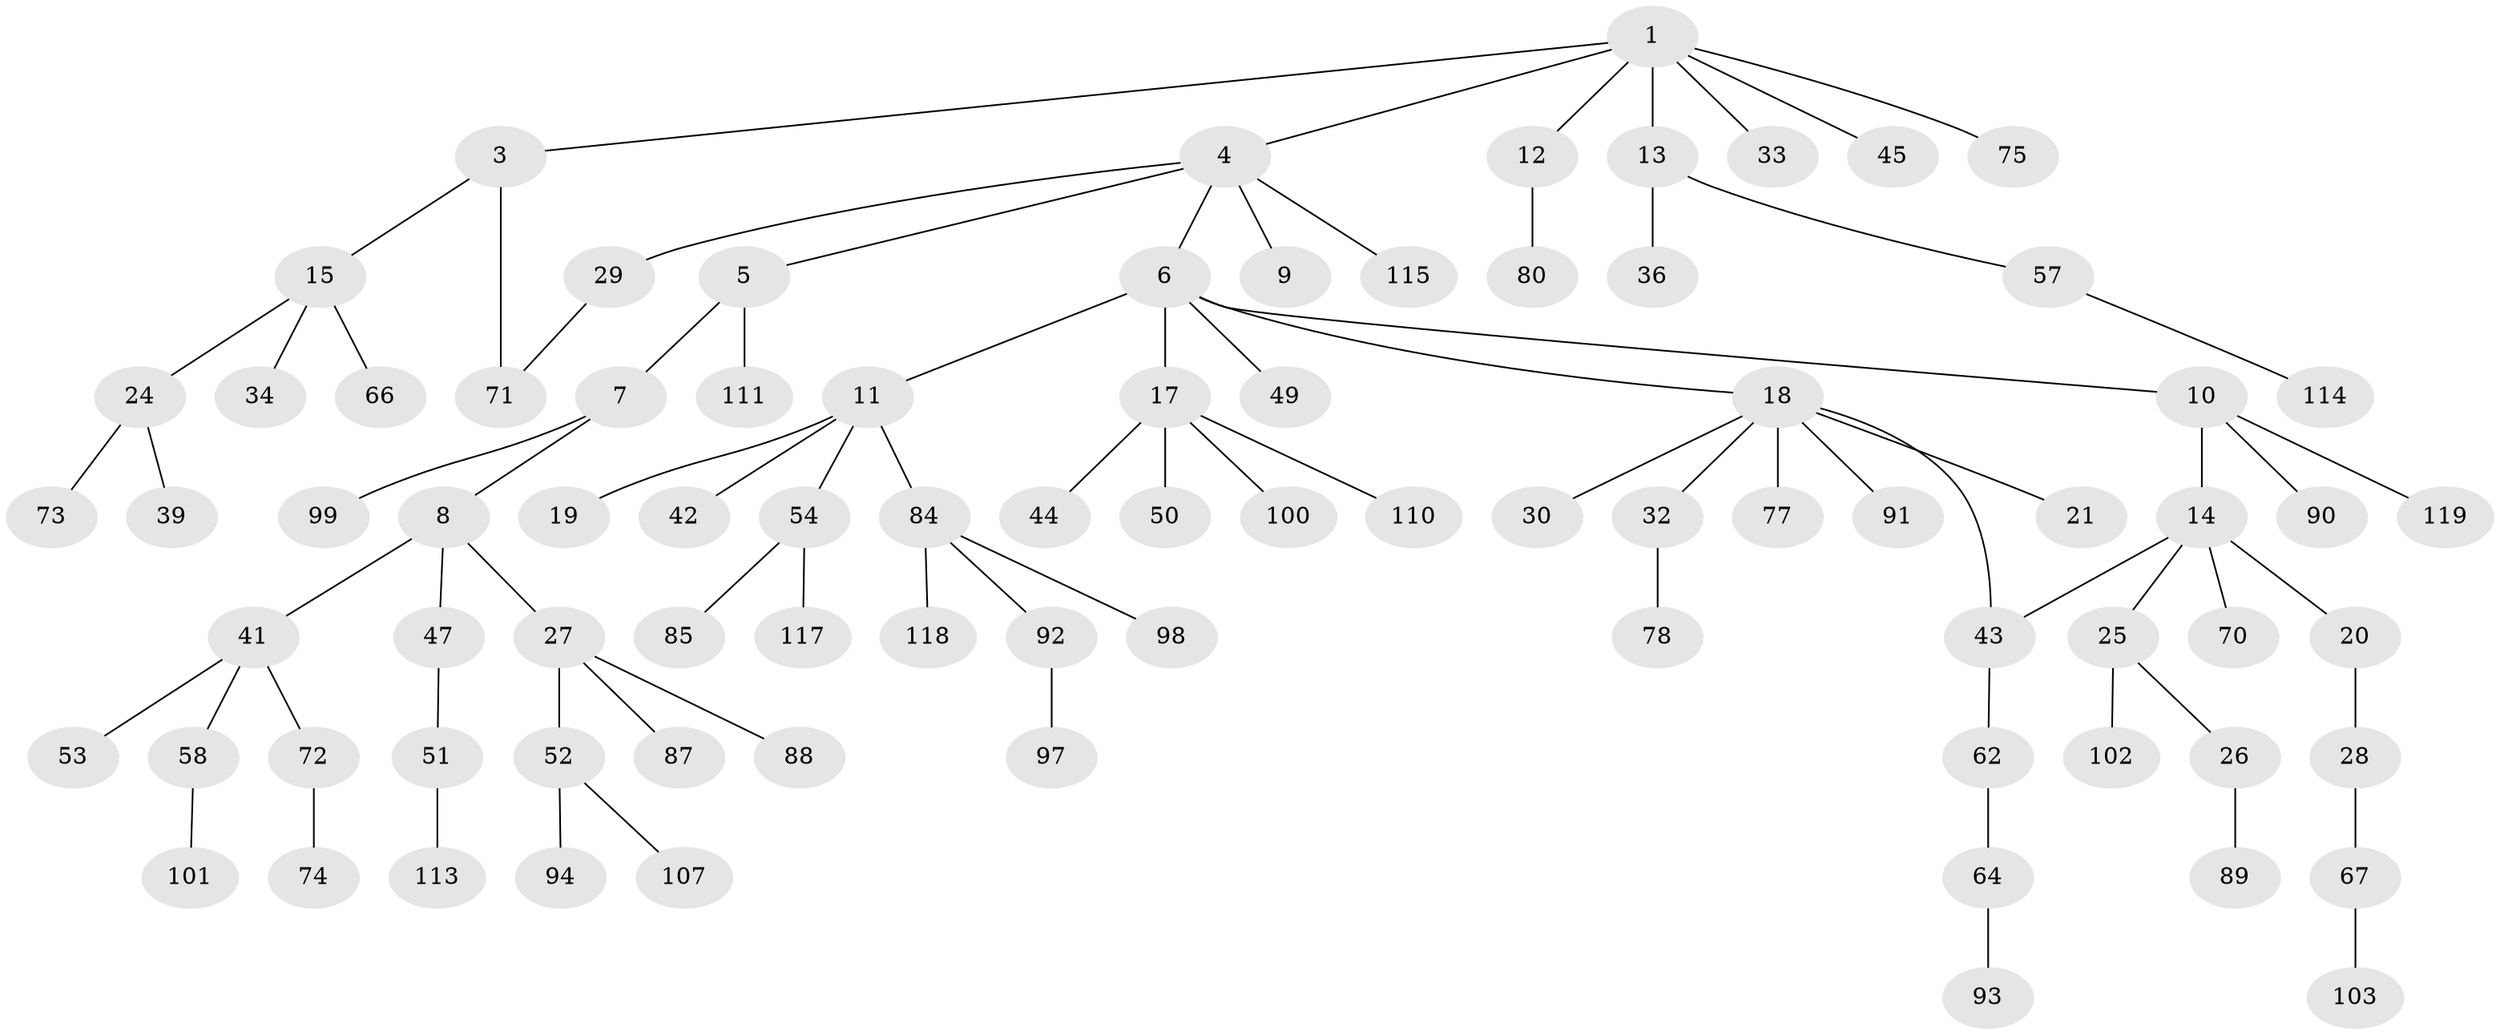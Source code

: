 // original degree distribution, {3: 0.16806722689075632, 6: 0.03361344537815126, 7: 0.008403361344537815, 4: 0.058823529411764705, 1: 0.47058823529411764, 2: 0.25210084033613445, 5: 0.008403361344537815}
// Generated by graph-tools (version 1.1) at 2025/41/03/06/25 10:41:26]
// undirected, 84 vertices, 85 edges
graph export_dot {
graph [start="1"]
  node [color=gray90,style=filled];
  1 [super="+2"];
  3 [super="+56"];
  4 [super="+81"];
  5 [super="+46"];
  6;
  7 [super="+69"];
  8 [super="+22"];
  9;
  10 [super="+76"];
  11 [super="+16"];
  12 [super="+35"];
  13 [super="+55"];
  14 [super="+40"];
  15 [super="+31"];
  17 [super="+48"];
  18 [super="+23"];
  19;
  20;
  21;
  24 [super="+37"];
  25 [super="+65"];
  26 [super="+96"];
  27 [super="+38"];
  28;
  29;
  30;
  32;
  33;
  34;
  36;
  39;
  41 [super="+59"];
  42;
  43 [super="+68"];
  44;
  45 [super="+61"];
  47;
  49;
  50;
  51 [super="+63"];
  52;
  53;
  54 [super="+60"];
  57 [super="+109"];
  58 [super="+82"];
  62;
  64 [super="+95"];
  66;
  67;
  70 [super="+79"];
  71 [super="+83"];
  72 [super="+112"];
  73;
  74;
  75;
  77 [super="+105"];
  78;
  80;
  84 [super="+86"];
  85;
  87 [super="+104"];
  88;
  89;
  90;
  91;
  92;
  93;
  94;
  97 [super="+108"];
  98;
  99;
  100;
  101;
  102;
  103 [super="+106"];
  107;
  110;
  111;
  113 [super="+116"];
  114;
  115;
  117;
  118;
  119;
  1 -- 3;
  1 -- 13;
  1 -- 33;
  1 -- 4;
  1 -- 75;
  1 -- 12;
  1 -- 45;
  3 -- 15;
  3 -- 71;
  4 -- 5;
  4 -- 6;
  4 -- 9;
  4 -- 29;
  4 -- 115;
  5 -- 7;
  5 -- 111;
  6 -- 10;
  6 -- 11;
  6 -- 17;
  6 -- 18;
  6 -- 49;
  7 -- 8;
  7 -- 99;
  8 -- 41;
  8 -- 27;
  8 -- 47;
  10 -- 14;
  10 -- 90;
  10 -- 119;
  11 -- 42;
  11 -- 54;
  11 -- 19;
  11 -- 84;
  12 -- 80;
  13 -- 36;
  13 -- 57;
  14 -- 20;
  14 -- 25;
  14 -- 70;
  14 -- 43;
  15 -- 24;
  15 -- 34;
  15 -- 66;
  17 -- 44;
  17 -- 50;
  17 -- 100;
  17 -- 110;
  18 -- 21;
  18 -- 30;
  18 -- 32;
  18 -- 77;
  18 -- 43;
  18 -- 91;
  20 -- 28;
  24 -- 73;
  24 -- 39;
  25 -- 26;
  25 -- 102;
  26 -- 89;
  27 -- 52;
  27 -- 87;
  27 -- 88;
  28 -- 67;
  29 -- 71;
  32 -- 78;
  41 -- 53;
  41 -- 58;
  41 -- 72;
  43 -- 62;
  47 -- 51;
  51 -- 113;
  52 -- 94;
  52 -- 107;
  54 -- 85;
  54 -- 117;
  57 -- 114;
  58 -- 101;
  62 -- 64;
  64 -- 93;
  67 -- 103;
  72 -- 74;
  84 -- 118;
  84 -- 98;
  84 -- 92;
  92 -- 97;
}
